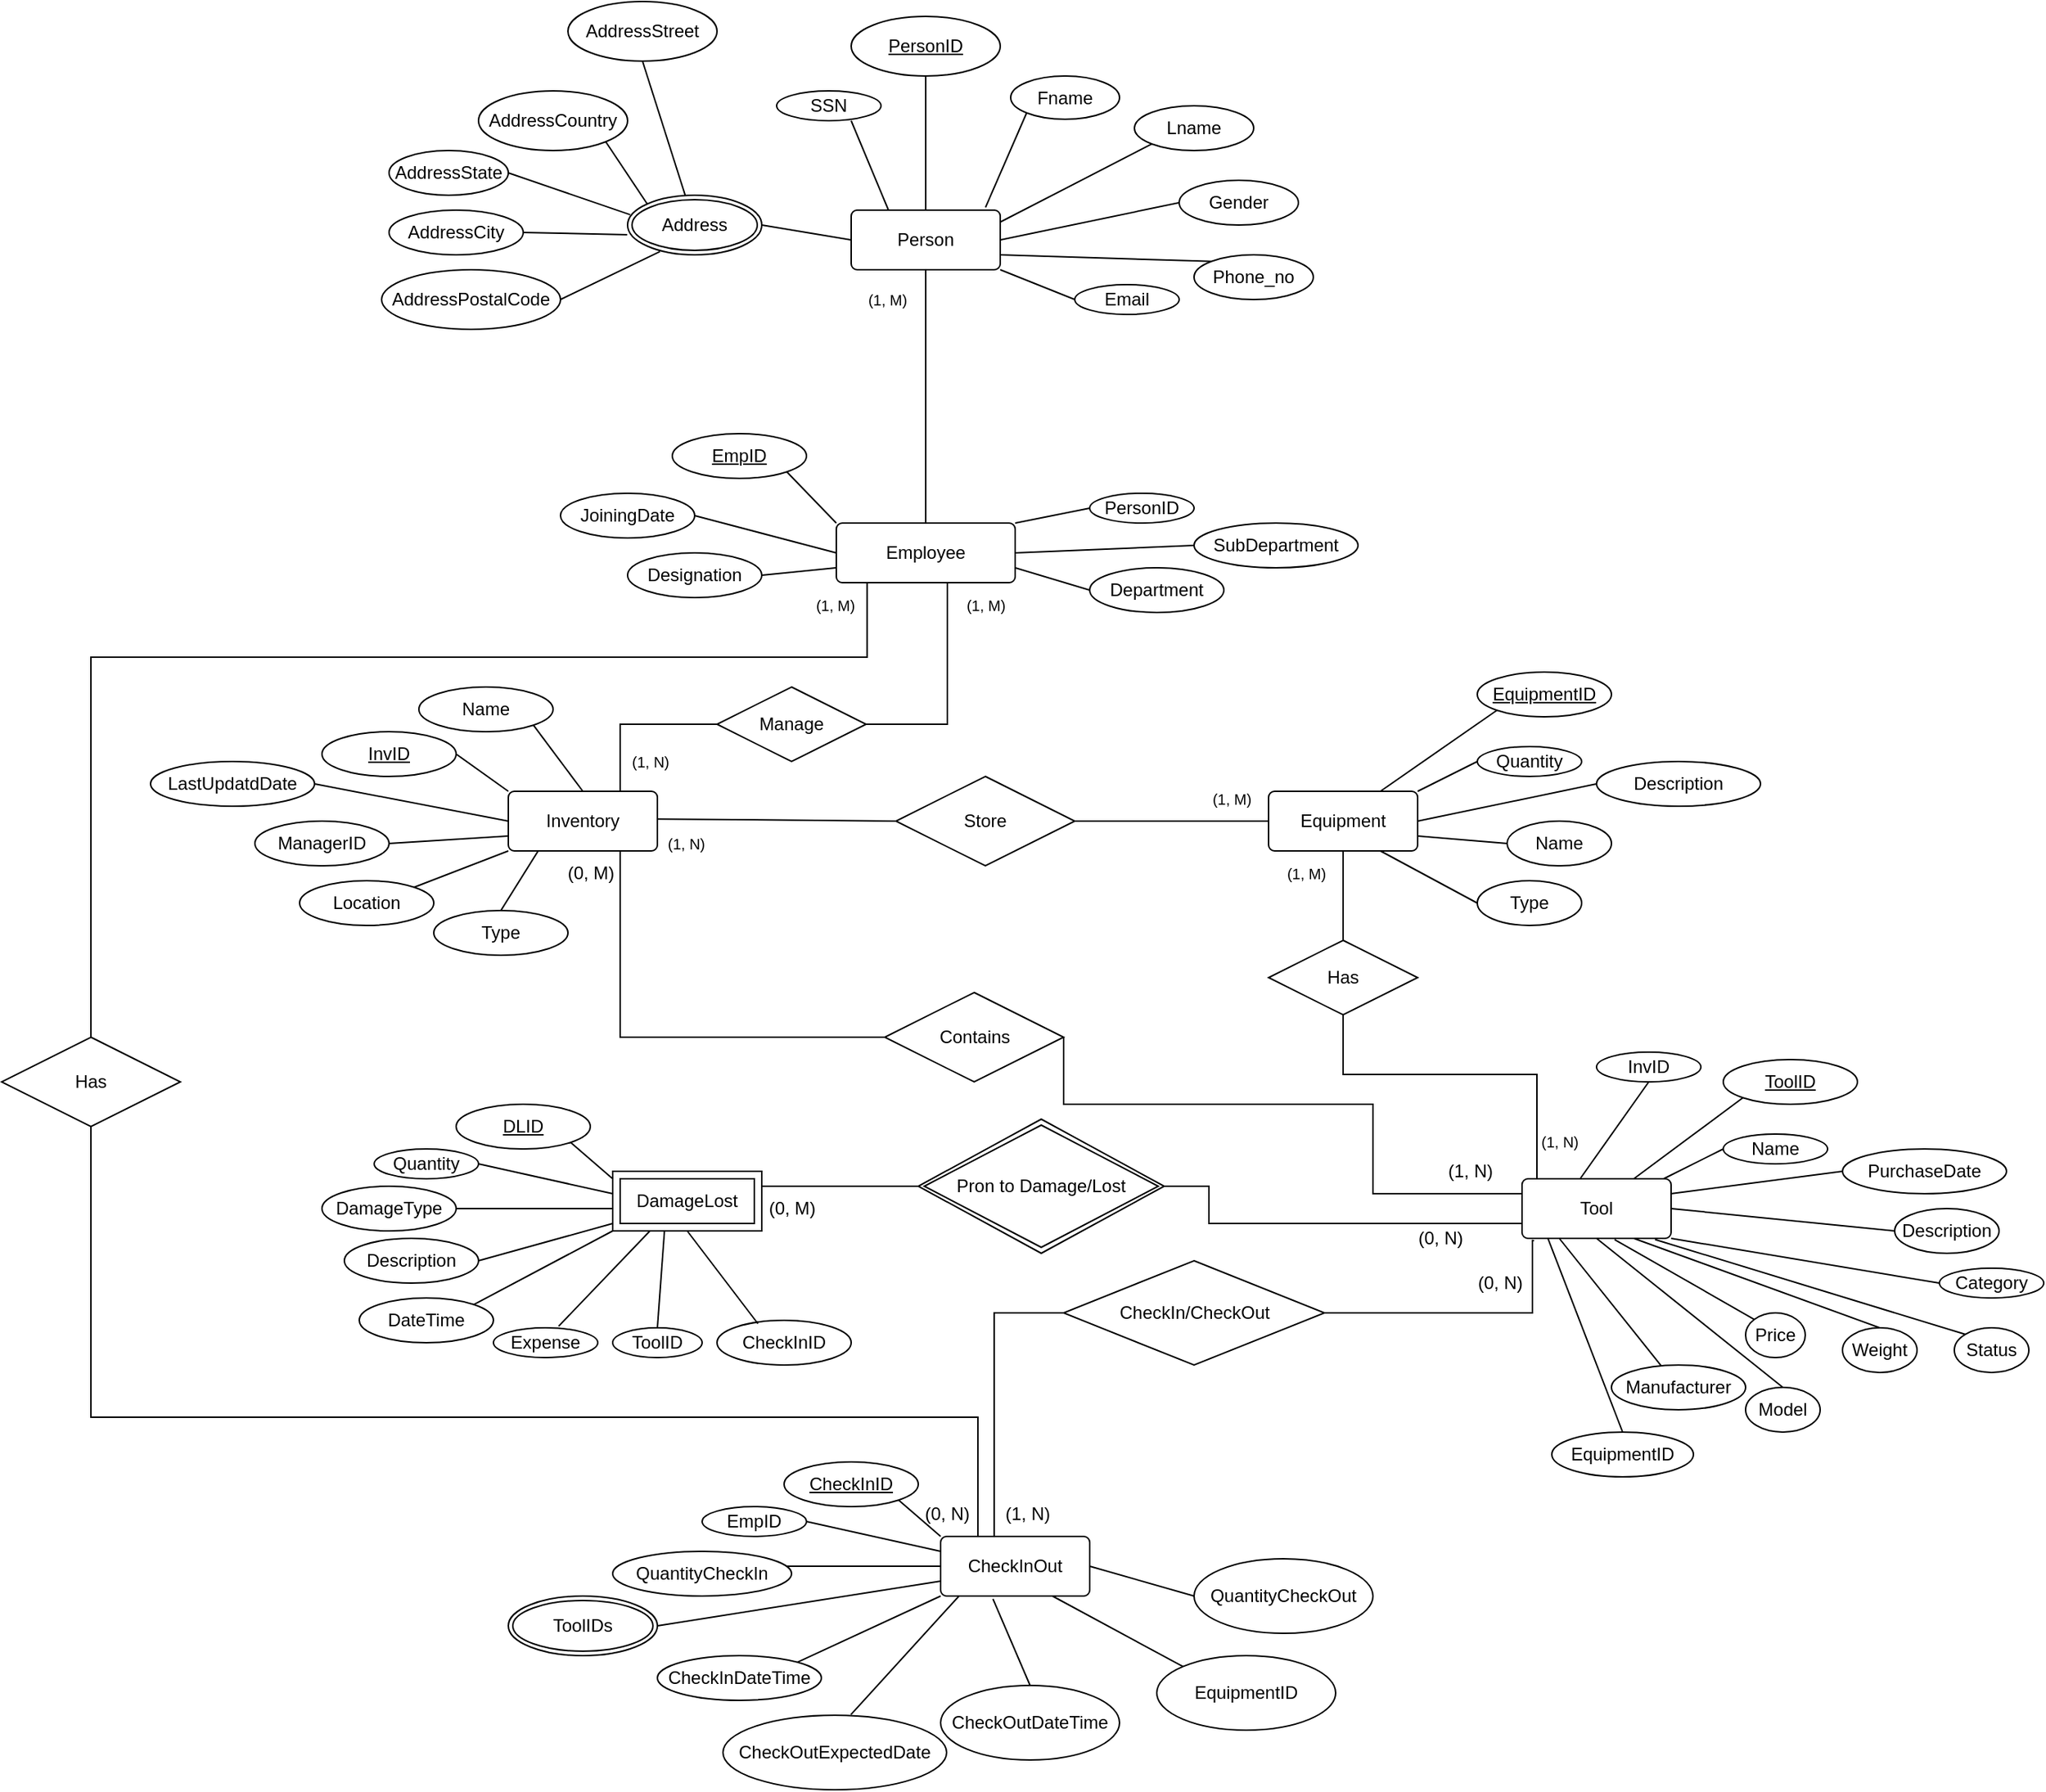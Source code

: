 <mxfile version="24.2.3" type="device">
  <diagram name="Page-1" id="qwwusv9k6gBADSjnSwr-">
    <mxGraphModel dx="1479" dy="1485" grid="1" gridSize="10" guides="1" tooltips="1" connect="1" arrows="1" fold="1" page="1" pageScale="1" pageWidth="827" pageHeight="1169" math="0" shadow="0">
      <root>
        <mxCell id="0" />
        <mxCell id="1" parent="0" />
        <mxCell id="3AkXD_OntBg2VQFo1rzs-1" value="PersonID" style="ellipse;whiteSpace=wrap;html=1;align=center;fontStyle=4;" vertex="1" parent="1">
          <mxGeometry x="350" y="-70" width="100" height="40" as="geometry" />
        </mxCell>
        <mxCell id="3AkXD_OntBg2VQFo1rzs-2" value="Person" style="rounded=1;arcSize=10;whiteSpace=wrap;html=1;align=center;" vertex="1" parent="1">
          <mxGeometry x="350" y="60" width="100" height="40" as="geometry" />
        </mxCell>
        <mxCell id="3AkXD_OntBg2VQFo1rzs-3" value="Employee" style="rounded=1;arcSize=10;whiteSpace=wrap;html=1;align=center;" vertex="1" parent="1">
          <mxGeometry x="340" y="270" width="120" height="40" as="geometry" />
        </mxCell>
        <mxCell id="3AkXD_OntBg2VQFo1rzs-4" value="Equipment" style="rounded=1;arcSize=10;whiteSpace=wrap;html=1;align=center;" vertex="1" parent="1">
          <mxGeometry x="630" y="450" width="100" height="40" as="geometry" />
        </mxCell>
        <mxCell id="3AkXD_OntBg2VQFo1rzs-5" value="Inventory" style="rounded=1;arcSize=10;whiteSpace=wrap;html=1;align=center;" vertex="1" parent="1">
          <mxGeometry x="120" y="450" width="100" height="40" as="geometry" />
        </mxCell>
        <mxCell id="3AkXD_OntBg2VQFo1rzs-7" value="Tool" style="rounded=1;arcSize=10;whiteSpace=wrap;html=1;align=center;" vertex="1" parent="1">
          <mxGeometry x="800" y="710" width="100" height="40" as="geometry" />
        </mxCell>
        <mxCell id="3AkXD_OntBg2VQFo1rzs-8" value="CheckInOut" style="rounded=1;arcSize=10;whiteSpace=wrap;html=1;align=center;" vertex="1" parent="1">
          <mxGeometry x="410" y="950" width="100" height="40" as="geometry" />
        </mxCell>
        <mxCell id="3AkXD_OntBg2VQFo1rzs-9" value="" style="endArrow=none;html=1;rounded=0;entryX=0.5;entryY=1;entryDx=0;entryDy=0;exitX=0.5;exitY=0;exitDx=0;exitDy=0;" edge="1" parent="1" source="3AkXD_OntBg2VQFo1rzs-2" target="3AkXD_OntBg2VQFo1rzs-1">
          <mxGeometry width="50" height="50" relative="1" as="geometry">
            <mxPoint x="260" y="110" as="sourcePoint" />
            <mxPoint x="310" y="60" as="targetPoint" />
          </mxGeometry>
        </mxCell>
        <mxCell id="3AkXD_OntBg2VQFo1rzs-17" value="AddressCity" style="ellipse;whiteSpace=wrap;html=1;align=center;" vertex="1" parent="1">
          <mxGeometry x="40" y="60" width="90" height="30" as="geometry" />
        </mxCell>
        <mxCell id="3AkXD_OntBg2VQFo1rzs-20" value="" style="endArrow=none;html=1;rounded=0;exitX=1;exitY=0.5;exitDx=0;exitDy=0;entryX=-0.003;entryY=0.661;entryDx=0;entryDy=0;entryPerimeter=0;" edge="1" parent="1" source="3AkXD_OntBg2VQFo1rzs-17" target="3AkXD_OntBg2VQFo1rzs-187">
          <mxGeometry relative="1" as="geometry">
            <mxPoint x="450" y="160" as="sourcePoint" />
            <mxPoint x="610" y="160" as="targetPoint" />
          </mxGeometry>
        </mxCell>
        <mxCell id="3AkXD_OntBg2VQFo1rzs-21" value="AddressStreet" style="ellipse;whiteSpace=wrap;html=1;align=center;" vertex="1" parent="1">
          <mxGeometry x="160" y="-80" width="100" height="40" as="geometry" />
        </mxCell>
        <mxCell id="3AkXD_OntBg2VQFo1rzs-22" value="" style="endArrow=none;html=1;rounded=0;exitX=0.5;exitY=1;exitDx=0;exitDy=0;" edge="1" parent="1" source="3AkXD_OntBg2VQFo1rzs-21" target="3AkXD_OntBg2VQFo1rzs-187">
          <mxGeometry relative="1" as="geometry">
            <mxPoint x="430" y="230" as="sourcePoint" />
            <mxPoint x="330" y="160" as="targetPoint" />
          </mxGeometry>
        </mxCell>
        <mxCell id="3AkXD_OntBg2VQFo1rzs-23" value="AddressPostalCode" style="ellipse;whiteSpace=wrap;html=1;align=center;" vertex="1" parent="1">
          <mxGeometry x="35" y="100" width="120" height="40" as="geometry" />
        </mxCell>
        <mxCell id="3AkXD_OntBg2VQFo1rzs-24" value="" style="endArrow=none;html=1;rounded=0;exitX=1;exitY=0.5;exitDx=0;exitDy=0;entryX=0.241;entryY=0.946;entryDx=0;entryDy=0;entryPerimeter=0;" edge="1" parent="1" source="3AkXD_OntBg2VQFo1rzs-23" target="3AkXD_OntBg2VQFo1rzs-187">
          <mxGeometry relative="1" as="geometry">
            <mxPoint x="440" y="120" as="sourcePoint" />
            <mxPoint x="370" y="170" as="targetPoint" />
          </mxGeometry>
        </mxCell>
        <mxCell id="3AkXD_OntBg2VQFo1rzs-25" value="AddressCountry" style="ellipse;whiteSpace=wrap;html=1;align=center;" vertex="1" parent="1">
          <mxGeometry x="100" y="-20" width="100" height="40" as="geometry" />
        </mxCell>
        <mxCell id="3AkXD_OntBg2VQFo1rzs-26" value="" style="endArrow=none;html=1;rounded=0;exitX=1;exitY=1;exitDx=0;exitDy=0;entryX=0;entryY=0;entryDx=0;entryDy=0;" edge="1" parent="1" source="3AkXD_OntBg2VQFo1rzs-25" target="3AkXD_OntBg2VQFo1rzs-187">
          <mxGeometry relative="1" as="geometry">
            <mxPoint x="460" y="70" as="sourcePoint" />
            <mxPoint x="360" as="targetPoint" />
          </mxGeometry>
        </mxCell>
        <mxCell id="3AkXD_OntBg2VQFo1rzs-27" value="AddressState" style="ellipse;whiteSpace=wrap;html=1;align=center;" vertex="1" parent="1">
          <mxGeometry x="40" y="20" width="80" height="30" as="geometry" />
        </mxCell>
        <mxCell id="3AkXD_OntBg2VQFo1rzs-31" value="" style="endArrow=none;html=1;rounded=0;exitX=1;exitY=0.5;exitDx=0;exitDy=0;entryX=0.019;entryY=0.327;entryDx=0;entryDy=0;entryPerimeter=0;" edge="1" parent="1" source="3AkXD_OntBg2VQFo1rzs-27" target="3AkXD_OntBg2VQFo1rzs-187">
          <mxGeometry relative="1" as="geometry">
            <mxPoint x="260" y="120" as="sourcePoint" />
            <mxPoint x="340" y="80" as="targetPoint" />
          </mxGeometry>
        </mxCell>
        <mxCell id="3AkXD_OntBg2VQFo1rzs-32" value="Fname" style="ellipse;whiteSpace=wrap;html=1;align=center;" vertex="1" parent="1">
          <mxGeometry x="457" y="-30" width="73" height="29" as="geometry" />
        </mxCell>
        <mxCell id="3AkXD_OntBg2VQFo1rzs-33" value="" style="endArrow=none;html=1;rounded=0;exitX=0;exitY=1;exitDx=0;exitDy=0;entryX=0.901;entryY=-0.046;entryDx=0;entryDy=0;entryPerimeter=0;" edge="1" parent="1" source="3AkXD_OntBg2VQFo1rzs-32" target="3AkXD_OntBg2VQFo1rzs-2">
          <mxGeometry relative="1" as="geometry">
            <mxPoint x="757" y="59" as="sourcePoint" />
            <mxPoint x="660" y="50" as="targetPoint" />
          </mxGeometry>
        </mxCell>
        <mxCell id="3AkXD_OntBg2VQFo1rzs-34" value="Lname" style="ellipse;whiteSpace=wrap;html=1;align=center;" vertex="1" parent="1">
          <mxGeometry x="540" y="-10" width="80" height="30" as="geometry" />
        </mxCell>
        <mxCell id="3AkXD_OntBg2VQFo1rzs-35" value="" style="endArrow=none;html=1;rounded=0;exitX=0;exitY=1;exitDx=0;exitDy=0;entryX=0.901;entryY=-0.046;entryDx=0;entryDy=0;entryPerimeter=0;" edge="1" parent="1" source="3AkXD_OntBg2VQFo1rzs-34">
          <mxGeometry relative="1" as="geometry">
            <mxPoint x="482" y="3" as="sourcePoint" />
            <mxPoint x="450" y="68" as="targetPoint" />
          </mxGeometry>
        </mxCell>
        <mxCell id="3AkXD_OntBg2VQFo1rzs-36" value="Ge&lt;span style=&quot;background-color: initial;&quot;&gt;nder&lt;/span&gt;" style="ellipse;whiteSpace=wrap;html=1;align=center;" vertex="1" parent="1">
          <mxGeometry x="570" y="40" width="80" height="30" as="geometry" />
        </mxCell>
        <mxCell id="3AkXD_OntBg2VQFo1rzs-37" value="Phone_no" style="ellipse;whiteSpace=wrap;html=1;align=center;" vertex="1" parent="1">
          <mxGeometry x="580" y="90" width="80" height="30" as="geometry" />
        </mxCell>
        <mxCell id="3AkXD_OntBg2VQFo1rzs-38" value="SSN" style="ellipse;whiteSpace=wrap;html=1;align=center;" vertex="1" parent="1">
          <mxGeometry x="300" y="-20" width="70" height="20" as="geometry" />
        </mxCell>
        <mxCell id="3AkXD_OntBg2VQFo1rzs-39" value="Email" style="ellipse;whiteSpace=wrap;html=1;align=center;" vertex="1" parent="1">
          <mxGeometry x="500" y="110" width="70" height="20" as="geometry" />
        </mxCell>
        <mxCell id="3AkXD_OntBg2VQFo1rzs-40" value="" style="endArrow=none;html=1;rounded=0;entryX=0.714;entryY=1;entryDx=0;entryDy=0;exitX=0.25;exitY=0;exitDx=0;exitDy=0;entryPerimeter=0;" edge="1" parent="1" source="3AkXD_OntBg2VQFo1rzs-2" target="3AkXD_OntBg2VQFo1rzs-38">
          <mxGeometry width="50" height="50" relative="1" as="geometry">
            <mxPoint x="410" y="70" as="sourcePoint" />
            <mxPoint x="410" y="-20" as="targetPoint" />
          </mxGeometry>
        </mxCell>
        <mxCell id="3AkXD_OntBg2VQFo1rzs-41" value="" style="endArrow=none;html=1;rounded=0;entryX=0;entryY=0.5;entryDx=0;entryDy=0;exitX=1;exitY=0.5;exitDx=0;exitDy=0;" edge="1" parent="1" source="3AkXD_OntBg2VQFo1rzs-2" target="3AkXD_OntBg2VQFo1rzs-36">
          <mxGeometry width="50" height="50" relative="1" as="geometry">
            <mxPoint x="450" y="80" as="sourcePoint" />
            <mxPoint x="420" y="-10" as="targetPoint" />
          </mxGeometry>
        </mxCell>
        <mxCell id="3AkXD_OntBg2VQFo1rzs-42" value="" style="endArrow=none;html=1;rounded=0;entryX=0;entryY=0;entryDx=0;entryDy=0;exitX=1;exitY=0.75;exitDx=0;exitDy=0;" edge="1" parent="1" source="3AkXD_OntBg2VQFo1rzs-2" target="3AkXD_OntBg2VQFo1rzs-37">
          <mxGeometry width="50" height="50" relative="1" as="geometry">
            <mxPoint x="430" y="90" as="sourcePoint" />
            <mxPoint x="430" as="targetPoint" />
          </mxGeometry>
        </mxCell>
        <mxCell id="3AkXD_OntBg2VQFo1rzs-44" value="" style="endArrow=none;html=1;rounded=0;entryX=0;entryY=0.5;entryDx=0;entryDy=0;exitX=1;exitY=1;exitDx=0;exitDy=0;" edge="1" parent="1" source="3AkXD_OntBg2VQFo1rzs-2" target="3AkXD_OntBg2VQFo1rzs-39">
          <mxGeometry width="50" height="50" relative="1" as="geometry">
            <mxPoint x="440" y="100" as="sourcePoint" />
            <mxPoint x="440" y="10" as="targetPoint" />
          </mxGeometry>
        </mxCell>
        <mxCell id="3AkXD_OntBg2VQFo1rzs-48" value="PersonID" style="ellipse;whiteSpace=wrap;html=1;align=center;" vertex="1" parent="1">
          <mxGeometry x="510" y="250" width="70" height="20" as="geometry" />
        </mxCell>
        <mxCell id="3AkXD_OntBg2VQFo1rzs-49" value="" style="endArrow=none;html=1;rounded=0;entryX=0;entryY=0.5;entryDx=0;entryDy=0;exitX=1;exitY=0;exitDx=0;exitDy=0;" edge="1" parent="1" target="3AkXD_OntBg2VQFo1rzs-48" source="3AkXD_OntBg2VQFo1rzs-3">
          <mxGeometry width="50" height="50" relative="1" as="geometry">
            <mxPoint x="460" y="300" as="sourcePoint" />
            <mxPoint x="450" y="210" as="targetPoint" />
          </mxGeometry>
        </mxCell>
        <mxCell id="3AkXD_OntBg2VQFo1rzs-50" value="EmpID" style="ellipse;whiteSpace=wrap;html=1;align=center;fontStyle=4;" vertex="1" parent="1">
          <mxGeometry x="230" y="210" width="90" height="30" as="geometry" />
        </mxCell>
        <mxCell id="3AkXD_OntBg2VQFo1rzs-51" value="" style="endArrow=none;html=1;rounded=0;entryX=1;entryY=1;entryDx=0;entryDy=0;" edge="1" parent="1" target="3AkXD_OntBg2VQFo1rzs-50">
          <mxGeometry width="50" height="50" relative="1" as="geometry">
            <mxPoint x="340" y="270" as="sourcePoint" />
            <mxPoint x="520" y="270" as="targetPoint" />
          </mxGeometry>
        </mxCell>
        <mxCell id="3AkXD_OntBg2VQFo1rzs-52" value="JoiningDate" style="ellipse;whiteSpace=wrap;html=1;align=center;" vertex="1" parent="1">
          <mxGeometry x="155" y="250" width="90" height="30" as="geometry" />
        </mxCell>
        <mxCell id="3AkXD_OntBg2VQFo1rzs-53" value="" style="endArrow=none;html=1;rounded=0;entryX=1;entryY=0.5;entryDx=0;entryDy=0;exitX=0;exitY=0.5;exitDx=0;exitDy=0;" edge="1" parent="1" target="3AkXD_OntBg2VQFo1rzs-52" source="3AkXD_OntBg2VQFo1rzs-3">
          <mxGeometry width="50" height="50" relative="1" as="geometry">
            <mxPoint x="480" y="300" as="sourcePoint" />
            <mxPoint x="470" y="240" as="targetPoint" />
          </mxGeometry>
        </mxCell>
        <mxCell id="3AkXD_OntBg2VQFo1rzs-54" value="Designation" style="ellipse;whiteSpace=wrap;html=1;align=center;" vertex="1" parent="1">
          <mxGeometry x="200" y="290" width="90" height="30" as="geometry" />
        </mxCell>
        <mxCell id="3AkXD_OntBg2VQFo1rzs-55" value="" style="endArrow=none;html=1;rounded=0;entryX=1;entryY=0.5;entryDx=0;entryDy=0;exitX=0;exitY=0.75;exitDx=0;exitDy=0;" edge="1" parent="1" target="3AkXD_OntBg2VQFo1rzs-54" source="3AkXD_OntBg2VQFo1rzs-3">
          <mxGeometry width="50" height="50" relative="1" as="geometry">
            <mxPoint x="365" y="330" as="sourcePoint" />
            <mxPoint x="475" y="280" as="targetPoint" />
          </mxGeometry>
        </mxCell>
        <mxCell id="3AkXD_OntBg2VQFo1rzs-56" value="Department" style="ellipse;whiteSpace=wrap;html=1;align=center;" vertex="1" parent="1">
          <mxGeometry x="510" y="300" width="90" height="30" as="geometry" />
        </mxCell>
        <mxCell id="3AkXD_OntBg2VQFo1rzs-57" value="" style="endArrow=none;html=1;rounded=0;entryX=0;entryY=0.5;entryDx=0;entryDy=0;exitX=1;exitY=0.75;exitDx=0;exitDy=0;" edge="1" parent="1" target="3AkXD_OntBg2VQFo1rzs-56" source="3AkXD_OntBg2VQFo1rzs-3">
          <mxGeometry width="50" height="50" relative="1" as="geometry">
            <mxPoint x="680" y="310" as="sourcePoint" />
            <mxPoint x="795" y="290" as="targetPoint" />
          </mxGeometry>
        </mxCell>
        <mxCell id="3AkXD_OntBg2VQFo1rzs-58" value="SubDepartment" style="ellipse;whiteSpace=wrap;html=1;align=center;" vertex="1" parent="1">
          <mxGeometry x="580" y="270" width="110" height="30" as="geometry" />
        </mxCell>
        <mxCell id="3AkXD_OntBg2VQFo1rzs-59" value="" style="endArrow=none;html=1;rounded=0;entryX=0;entryY=0.5;entryDx=0;entryDy=0;exitX=1;exitY=0.5;exitDx=0;exitDy=0;" edge="1" parent="1" target="3AkXD_OntBg2VQFo1rzs-58" source="3AkXD_OntBg2VQFo1rzs-3">
          <mxGeometry width="50" height="50" relative="1" as="geometry">
            <mxPoint x="530" y="270" as="sourcePoint" />
            <mxPoint x="865" y="260" as="targetPoint" />
          </mxGeometry>
        </mxCell>
        <mxCell id="3AkXD_OntBg2VQFo1rzs-60" value="Quantity" style="ellipse;whiteSpace=wrap;html=1;align=center;" vertex="1" parent="1">
          <mxGeometry x="770" y="420" width="70" height="20" as="geometry" />
        </mxCell>
        <mxCell id="3AkXD_OntBg2VQFo1rzs-61" value="" style="endArrow=none;html=1;rounded=0;entryX=0;entryY=0.5;entryDx=0;entryDy=0;exitX=1;exitY=0;exitDx=0;exitDy=0;" edge="1" parent="1" target="3AkXD_OntBg2VQFo1rzs-60">
          <mxGeometry width="50" height="50" relative="1" as="geometry">
            <mxPoint x="730" y="450" as="sourcePoint" />
            <mxPoint x="720" y="390" as="targetPoint" />
          </mxGeometry>
        </mxCell>
        <mxCell id="3AkXD_OntBg2VQFo1rzs-62" value="Name" style="ellipse;whiteSpace=wrap;html=1;align=center;" vertex="1" parent="1">
          <mxGeometry x="790" y="470" width="70" height="30" as="geometry" />
        </mxCell>
        <mxCell id="3AkXD_OntBg2VQFo1rzs-63" value="" style="endArrow=none;html=1;rounded=0;entryX=0;entryY=0.5;entryDx=0;entryDy=0;exitX=1;exitY=0.75;exitDx=0;exitDy=0;" edge="1" parent="1" target="3AkXD_OntBg2VQFo1rzs-62">
          <mxGeometry width="50" height="50" relative="1" as="geometry">
            <mxPoint x="730" y="480" as="sourcePoint" />
            <mxPoint x="1065" y="470" as="targetPoint" />
          </mxGeometry>
        </mxCell>
        <mxCell id="3AkXD_OntBg2VQFo1rzs-64" value="Description" style="ellipse;whiteSpace=wrap;html=1;align=center;" vertex="1" parent="1">
          <mxGeometry x="850" y="430" width="110" height="30" as="geometry" />
        </mxCell>
        <mxCell id="3AkXD_OntBg2VQFo1rzs-65" value="" style="endArrow=none;html=1;rounded=0;entryX=0;entryY=0.5;entryDx=0;entryDy=0;exitX=1;exitY=0.5;exitDx=0;exitDy=0;" edge="1" parent="1" target="3AkXD_OntBg2VQFo1rzs-64">
          <mxGeometry width="50" height="50" relative="1" as="geometry">
            <mxPoint x="730" y="470" as="sourcePoint" />
            <mxPoint x="1135" y="440" as="targetPoint" />
          </mxGeometry>
        </mxCell>
        <mxCell id="3AkXD_OntBg2VQFo1rzs-66" value="EquipmentID" style="ellipse;whiteSpace=wrap;html=1;align=center;fontStyle=4;" vertex="1" parent="1">
          <mxGeometry x="770" y="370" width="90" height="30" as="geometry" />
        </mxCell>
        <mxCell id="3AkXD_OntBg2VQFo1rzs-67" value="" style="endArrow=none;html=1;rounded=0;entryX=0;entryY=1;entryDx=0;entryDy=0;exitX=0.75;exitY=0;exitDx=0;exitDy=0;" edge="1" parent="1" source="3AkXD_OntBg2VQFo1rzs-4" target="3AkXD_OntBg2VQFo1rzs-66">
          <mxGeometry width="50" height="50" relative="1" as="geometry">
            <mxPoint x="740" y="460" as="sourcePoint" />
            <mxPoint x="790" y="450" as="targetPoint" />
          </mxGeometry>
        </mxCell>
        <mxCell id="3AkXD_OntBg2VQFo1rzs-69" value="Type" style="ellipse;whiteSpace=wrap;html=1;align=center;" vertex="1" parent="1">
          <mxGeometry x="770" y="510" width="70" height="30" as="geometry" />
        </mxCell>
        <mxCell id="3AkXD_OntBg2VQFo1rzs-70" value="" style="endArrow=none;html=1;rounded=0;entryX=0;entryY=0.5;entryDx=0;entryDy=0;exitX=0.75;exitY=1;exitDx=0;exitDy=0;" edge="1" parent="1" target="3AkXD_OntBg2VQFo1rzs-69" source="3AkXD_OntBg2VQFo1rzs-4">
          <mxGeometry width="50" height="50" relative="1" as="geometry">
            <mxPoint x="710" y="520" as="sourcePoint" />
            <mxPoint x="1045" y="510" as="targetPoint" />
          </mxGeometry>
        </mxCell>
        <mxCell id="3AkXD_OntBg2VQFo1rzs-73" value="InvID" style="ellipse;whiteSpace=wrap;html=1;align=center;fontStyle=4;" vertex="1" parent="1">
          <mxGeometry x="-5" y="410" width="90" height="30" as="geometry" />
        </mxCell>
        <mxCell id="3AkXD_OntBg2VQFo1rzs-74" value="" style="endArrow=none;html=1;rounded=0;entryX=1;entryY=0.5;entryDx=0;entryDy=0;exitX=0;exitY=0;exitDx=0;exitDy=0;" edge="1" parent="1" target="3AkXD_OntBg2VQFo1rzs-73">
          <mxGeometry width="50" height="50" relative="1" as="geometry">
            <mxPoint x="120" y="450" as="sourcePoint" />
            <mxPoint x="280" y="450" as="targetPoint" />
          </mxGeometry>
        </mxCell>
        <mxCell id="3AkXD_OntBg2VQFo1rzs-75" value="LastUpdatdDate" style="ellipse;whiteSpace=wrap;html=1;align=center;" vertex="1" parent="1">
          <mxGeometry x="-120" y="430" width="110" height="30" as="geometry" />
        </mxCell>
        <mxCell id="3AkXD_OntBg2VQFo1rzs-76" value="" style="endArrow=none;html=1;rounded=0;entryX=1;entryY=0.5;entryDx=0;entryDy=0;exitX=0;exitY=0.5;exitDx=0;exitDy=0;" edge="1" parent="1" target="3AkXD_OntBg2VQFo1rzs-75">
          <mxGeometry width="50" height="50" relative="1" as="geometry">
            <mxPoint x="120" y="470" as="sourcePoint" />
            <mxPoint x="230" y="420" as="targetPoint" />
          </mxGeometry>
        </mxCell>
        <mxCell id="3AkXD_OntBg2VQFo1rzs-77" value="ManagerID" style="ellipse;whiteSpace=wrap;html=1;align=center;" vertex="1" parent="1">
          <mxGeometry x="-50" y="470" width="90" height="30" as="geometry" />
        </mxCell>
        <mxCell id="3AkXD_OntBg2VQFo1rzs-78" value="" style="endArrow=none;html=1;rounded=0;entryX=1;entryY=0.5;entryDx=0;entryDy=0;exitX=0;exitY=0.75;exitDx=0;exitDy=0;" edge="1" parent="1" target="3AkXD_OntBg2VQFo1rzs-77">
          <mxGeometry width="50" height="50" relative="1" as="geometry">
            <mxPoint x="120" y="480" as="sourcePoint" />
            <mxPoint x="235" y="460" as="targetPoint" />
          </mxGeometry>
        </mxCell>
        <mxCell id="3AkXD_OntBg2VQFo1rzs-79" value="Name" style="ellipse;whiteSpace=wrap;html=1;align=center;" vertex="1" parent="1">
          <mxGeometry x="60" y="380" width="90" height="30" as="geometry" />
        </mxCell>
        <mxCell id="3AkXD_OntBg2VQFo1rzs-80" value="" style="endArrow=none;html=1;rounded=0;entryX=1;entryY=1;entryDx=0;entryDy=0;exitX=0.5;exitY=0;exitDx=0;exitDy=0;" edge="1" parent="1" target="3AkXD_OntBg2VQFo1rzs-79" source="3AkXD_OntBg2VQFo1rzs-5">
          <mxGeometry width="50" height="50" relative="1" as="geometry">
            <mxPoint x="280" y="420" as="sourcePoint" />
            <mxPoint x="390" y="370" as="targetPoint" />
          </mxGeometry>
        </mxCell>
        <mxCell id="3AkXD_OntBg2VQFo1rzs-81" value="Location" style="ellipse;whiteSpace=wrap;html=1;align=center;" vertex="1" parent="1">
          <mxGeometry x="-20" y="510" width="90" height="30" as="geometry" />
        </mxCell>
        <mxCell id="3AkXD_OntBg2VQFo1rzs-82" value="" style="endArrow=none;html=1;rounded=0;entryX=1;entryY=0;entryDx=0;entryDy=0;exitX=0;exitY=1;exitDx=0;exitDy=0;" edge="1" parent="1" source="3AkXD_OntBg2VQFo1rzs-5" target="3AkXD_OntBg2VQFo1rzs-81">
          <mxGeometry width="50" height="50" relative="1" as="geometry">
            <mxPoint x="130" y="490" as="sourcePoint" />
            <mxPoint x="50" y="495" as="targetPoint" />
          </mxGeometry>
        </mxCell>
        <mxCell id="3AkXD_OntBg2VQFo1rzs-83" value="Type" style="ellipse;whiteSpace=wrap;html=1;align=center;" vertex="1" parent="1">
          <mxGeometry x="70" y="530" width="90" height="30" as="geometry" />
        </mxCell>
        <mxCell id="3AkXD_OntBg2VQFo1rzs-84" value="" style="endArrow=none;html=1;rounded=0;entryX=0.5;entryY=0;entryDx=0;entryDy=0;exitX=0.2;exitY=1;exitDx=0;exitDy=0;exitPerimeter=0;" edge="1" parent="1" source="3AkXD_OntBg2VQFo1rzs-5" target="3AkXD_OntBg2VQFo1rzs-83">
          <mxGeometry width="50" height="50" relative="1" as="geometry">
            <mxPoint x="130" y="500" as="sourcePoint" />
            <mxPoint x="80" y="535" as="targetPoint" />
          </mxGeometry>
        </mxCell>
        <mxCell id="3AkXD_OntBg2VQFo1rzs-85" value="DLID" style="ellipse;whiteSpace=wrap;html=1;align=center;fontStyle=4;" vertex="1" parent="1">
          <mxGeometry x="85" y="660" width="90" height="30" as="geometry" />
        </mxCell>
        <mxCell id="3AkXD_OntBg2VQFo1rzs-86" value="" style="endArrow=none;html=1;rounded=0;entryX=0;entryY=0;entryDx=0;entryDy=0;exitX=1;exitY=1;exitDx=0;exitDy=0;" edge="1" parent="1" source="3AkXD_OntBg2VQFo1rzs-85">
          <mxGeometry width="50" height="50" relative="1" as="geometry">
            <mxPoint x="190" y="500" as="sourcePoint" />
            <mxPoint x="190" y="710" as="targetPoint" />
          </mxGeometry>
        </mxCell>
        <mxCell id="3AkXD_OntBg2VQFo1rzs-87" value="Quantity" style="ellipse;whiteSpace=wrap;html=1;align=center;" vertex="1" parent="1">
          <mxGeometry x="30" y="690" width="70" height="20" as="geometry" />
        </mxCell>
        <mxCell id="3AkXD_OntBg2VQFo1rzs-88" value="" style="endArrow=none;html=1;rounded=0;entryX=1;entryY=0.5;entryDx=0;entryDy=0;exitX=0;exitY=0.25;exitDx=0;exitDy=0;" edge="1" parent="1" target="3AkXD_OntBg2VQFo1rzs-87">
          <mxGeometry width="50" height="50" relative="1" as="geometry">
            <mxPoint x="190" y="720" as="sourcePoint" />
            <mxPoint x="100" y="675" as="targetPoint" />
          </mxGeometry>
        </mxCell>
        <mxCell id="3AkXD_OntBg2VQFo1rzs-89" value="DamageType" style="ellipse;whiteSpace=wrap;html=1;align=center;" vertex="1" parent="1">
          <mxGeometry x="-5" y="715" width="90" height="30" as="geometry" />
        </mxCell>
        <mxCell id="3AkXD_OntBg2VQFo1rzs-90" value="" style="endArrow=none;html=1;rounded=0;entryX=1;entryY=0.5;entryDx=0;entryDy=0;exitX=0;exitY=0.5;exitDx=0;exitDy=0;" edge="1" parent="1" target="3AkXD_OntBg2VQFo1rzs-89">
          <mxGeometry width="50" height="50" relative="1" as="geometry">
            <mxPoint x="190" y="730" as="sourcePoint" />
            <mxPoint x="90" y="715" as="targetPoint" />
          </mxGeometry>
        </mxCell>
        <mxCell id="3AkXD_OntBg2VQFo1rzs-91" value="Description" style="ellipse;whiteSpace=wrap;html=1;align=center;" vertex="1" parent="1">
          <mxGeometry x="10" y="750" width="90" height="30" as="geometry" />
        </mxCell>
        <mxCell id="3AkXD_OntBg2VQFo1rzs-92" value="" style="endArrow=none;html=1;rounded=0;entryX=1;entryY=0.5;entryDx=0;entryDy=0;exitX=0;exitY=0.75;exitDx=0;exitDy=0;" edge="1" parent="1" target="3AkXD_OntBg2VQFo1rzs-91">
          <mxGeometry width="50" height="50" relative="1" as="geometry">
            <mxPoint x="190" y="740" as="sourcePoint" />
            <mxPoint x="100" y="725" as="targetPoint" />
          </mxGeometry>
        </mxCell>
        <mxCell id="3AkXD_OntBg2VQFo1rzs-93" value="DateTime" style="ellipse;whiteSpace=wrap;html=1;align=center;" vertex="1" parent="1">
          <mxGeometry x="20" y="790" width="90" height="30" as="geometry" />
        </mxCell>
        <mxCell id="3AkXD_OntBg2VQFo1rzs-94" value="" style="endArrow=none;html=1;rounded=0;entryX=1;entryY=0;entryDx=0;entryDy=0;exitX=0;exitY=1;exitDx=0;exitDy=0;" edge="1" parent="1" target="3AkXD_OntBg2VQFo1rzs-93" source="3AkXD_OntBg2VQFo1rzs-158">
          <mxGeometry width="50" height="50" relative="1" as="geometry">
            <mxPoint x="190" y="750" as="sourcePoint" />
            <mxPoint x="125" y="800" as="targetPoint" />
          </mxGeometry>
        </mxCell>
        <mxCell id="3AkXD_OntBg2VQFo1rzs-95" value="Expense" style="ellipse;whiteSpace=wrap;html=1;align=center;" vertex="1" parent="1">
          <mxGeometry x="110" y="810" width="70" height="20" as="geometry" />
        </mxCell>
        <mxCell id="3AkXD_OntBg2VQFo1rzs-96" value="" style="endArrow=none;html=1;rounded=0;entryX=0.625;entryY=-0.053;entryDx=0;entryDy=0;exitX=0.25;exitY=1;exitDx=0;exitDy=0;entryPerimeter=0;" edge="1" parent="1" target="3AkXD_OntBg2VQFo1rzs-95" source="3AkXD_OntBg2VQFo1rzs-158">
          <mxGeometry width="50" height="50" relative="1" as="geometry">
            <mxPoint x="202.33" y="750" as="sourcePoint" />
            <mxPoint x="189.998" y="804.684" as="targetPoint" />
          </mxGeometry>
        </mxCell>
        <mxCell id="3AkXD_OntBg2VQFo1rzs-97" value="ToolID" style="ellipse;whiteSpace=wrap;html=1;align=center;" vertex="1" parent="1">
          <mxGeometry x="190" y="810" width="60" height="20" as="geometry" />
        </mxCell>
        <mxCell id="3AkXD_OntBg2VQFo1rzs-98" value="" style="endArrow=none;html=1;rounded=0;entryX=0.5;entryY=0;entryDx=0;entryDy=0;exitX=0.351;exitY=0.875;exitDx=0;exitDy=0;exitPerimeter=0;" edge="1" parent="1" target="3AkXD_OntBg2VQFo1rzs-97" source="3AkXD_OntBg2VQFo1rzs-158">
          <mxGeometry width="50" height="50" relative="1" as="geometry">
            <mxPoint x="225.1" y="751.96" as="sourcePoint" />
            <mxPoint x="145" y="820" as="targetPoint" />
          </mxGeometry>
        </mxCell>
        <mxCell id="3AkXD_OntBg2VQFo1rzs-99" value="CheckInID" style="ellipse;whiteSpace=wrap;html=1;align=center;" vertex="1" parent="1">
          <mxGeometry x="260" y="805" width="90" height="30" as="geometry" />
        </mxCell>
        <mxCell id="3AkXD_OntBg2VQFo1rzs-100" value="" style="endArrow=none;html=1;rounded=0;entryX=0.305;entryY=0.075;entryDx=0;entryDy=0;exitX=0.5;exitY=1;exitDx=0;exitDy=0;entryPerimeter=0;" edge="1" parent="1" target="3AkXD_OntBg2VQFo1rzs-99" source="3AkXD_OntBg2VQFo1rzs-158">
          <mxGeometry width="50" height="50" relative="1" as="geometry">
            <mxPoint x="252.1" y="754.28" as="sourcePoint" />
            <mxPoint x="340" y="830" as="targetPoint" />
          </mxGeometry>
        </mxCell>
        <mxCell id="3AkXD_OntBg2VQFo1rzs-101" style="edgeStyle=orthogonalEdgeStyle;rounded=0;orthogonalLoop=1;jettySize=auto;html=1;exitX=0.5;exitY=1;exitDx=0;exitDy=0;" edge="1" parent="1" source="3AkXD_OntBg2VQFo1rzs-99" target="3AkXD_OntBg2VQFo1rzs-99">
          <mxGeometry relative="1" as="geometry" />
        </mxCell>
        <mxCell id="3AkXD_OntBg2VQFo1rzs-102" style="edgeStyle=orthogonalEdgeStyle;rounded=0;orthogonalLoop=1;jettySize=auto;html=1;exitX=0.5;exitY=1;exitDx=0;exitDy=0;" edge="1" parent="1" source="3AkXD_OntBg2VQFo1rzs-97" target="3AkXD_OntBg2VQFo1rzs-97">
          <mxGeometry relative="1" as="geometry" />
        </mxCell>
        <mxCell id="3AkXD_OntBg2VQFo1rzs-104" value="Name" style="ellipse;whiteSpace=wrap;html=1;align=center;" vertex="1" parent="1">
          <mxGeometry x="935" y="680" width="70" height="20" as="geometry" />
        </mxCell>
        <mxCell id="3AkXD_OntBg2VQFo1rzs-105" value="" style="endArrow=none;html=1;rounded=0;entryX=0;entryY=0.5;entryDx=0;entryDy=0;exitX=1;exitY=0;exitDx=0;exitDy=0;" edge="1" parent="1" target="3AkXD_OntBg2VQFo1rzs-104">
          <mxGeometry width="50" height="50" relative="1" as="geometry">
            <mxPoint x="895" y="710" as="sourcePoint" />
            <mxPoint x="885" y="650" as="targetPoint" />
          </mxGeometry>
        </mxCell>
        <mxCell id="3AkXD_OntBg2VQFo1rzs-106" value="Description" style="ellipse;whiteSpace=wrap;html=1;align=center;" vertex="1" parent="1">
          <mxGeometry x="1050" y="730" width="70" height="30" as="geometry" />
        </mxCell>
        <mxCell id="3AkXD_OntBg2VQFo1rzs-107" value="" style="endArrow=none;html=1;rounded=0;entryX=0;entryY=0.5;entryDx=0;entryDy=0;exitX=1;exitY=0.5;exitDx=0;exitDy=0;" edge="1" parent="1" target="3AkXD_OntBg2VQFo1rzs-106" source="3AkXD_OntBg2VQFo1rzs-7">
          <mxGeometry width="50" height="50" relative="1" as="geometry">
            <mxPoint x="895" y="740" as="sourcePoint" />
            <mxPoint x="1230" y="730" as="targetPoint" />
          </mxGeometry>
        </mxCell>
        <mxCell id="3AkXD_OntBg2VQFo1rzs-108" value="PurchaseDate" style="ellipse;whiteSpace=wrap;html=1;align=center;" vertex="1" parent="1">
          <mxGeometry x="1015" y="690" width="110" height="30" as="geometry" />
        </mxCell>
        <mxCell id="3AkXD_OntBg2VQFo1rzs-109" value="" style="endArrow=none;html=1;rounded=0;entryX=0;entryY=0.5;entryDx=0;entryDy=0;exitX=1;exitY=0.25;exitDx=0;exitDy=0;exitPerimeter=0;" edge="1" parent="1" target="3AkXD_OntBg2VQFo1rzs-108" source="3AkXD_OntBg2VQFo1rzs-7">
          <mxGeometry width="50" height="50" relative="1" as="geometry">
            <mxPoint x="895" y="730" as="sourcePoint" />
            <mxPoint x="1300" y="700" as="targetPoint" />
          </mxGeometry>
        </mxCell>
        <mxCell id="3AkXD_OntBg2VQFo1rzs-110" value="ToolID" style="ellipse;whiteSpace=wrap;html=1;align=center;fontStyle=4;" vertex="1" parent="1">
          <mxGeometry x="935" y="630" width="90" height="30" as="geometry" />
        </mxCell>
        <mxCell id="3AkXD_OntBg2VQFo1rzs-111" value="" style="endArrow=none;html=1;rounded=0;entryX=0;entryY=1;entryDx=0;entryDy=0;exitX=0.75;exitY=0;exitDx=0;exitDy=0;" edge="1" parent="1" target="3AkXD_OntBg2VQFo1rzs-110" source="3AkXD_OntBg2VQFo1rzs-7">
          <mxGeometry width="50" height="50" relative="1" as="geometry">
            <mxPoint x="870" y="710" as="sourcePoint" />
            <mxPoint x="955" y="710" as="targetPoint" />
          </mxGeometry>
        </mxCell>
        <mxCell id="3AkXD_OntBg2VQFo1rzs-112" value="Category" style="ellipse;whiteSpace=wrap;html=1;align=center;" vertex="1" parent="1">
          <mxGeometry x="1080" y="770" width="70" height="20" as="geometry" />
        </mxCell>
        <mxCell id="3AkXD_OntBg2VQFo1rzs-113" value="" style="endArrow=none;html=1;rounded=0;entryX=0;entryY=0.5;entryDx=0;entryDy=0;exitX=1;exitY=1;exitDx=0;exitDy=0;" edge="1" parent="1" target="3AkXD_OntBg2VQFo1rzs-112" source="3AkXD_OntBg2VQFo1rzs-7">
          <mxGeometry width="50" height="50" relative="1" as="geometry">
            <mxPoint x="870" y="750" as="sourcePoint" />
            <mxPoint x="1210" y="770" as="targetPoint" />
          </mxGeometry>
        </mxCell>
        <mxCell id="3AkXD_OntBg2VQFo1rzs-114" value="InvID" style="ellipse;whiteSpace=wrap;html=1;align=center;" vertex="1" parent="1">
          <mxGeometry x="850" y="625" width="70" height="20" as="geometry" />
        </mxCell>
        <mxCell id="3AkXD_OntBg2VQFo1rzs-116" value="" style="endArrow=none;html=1;rounded=0;entryX=0.5;entryY=1;entryDx=0;entryDy=0;exitX=0.75;exitY=0;exitDx=0;exitDy=0;" edge="1" parent="1" target="3AkXD_OntBg2VQFo1rzs-114">
          <mxGeometry width="50" height="50" relative="1" as="geometry">
            <mxPoint x="839" y="710" as="sourcePoint" />
            <mxPoint x="911" y="655" as="targetPoint" />
          </mxGeometry>
        </mxCell>
        <mxCell id="3AkXD_OntBg2VQFo1rzs-117" value="Price" style="ellipse;whiteSpace=wrap;html=1;align=center;" vertex="1" parent="1">
          <mxGeometry x="950" y="800" width="40" height="30" as="geometry" />
        </mxCell>
        <mxCell id="3AkXD_OntBg2VQFo1rzs-118" value="" style="endArrow=none;html=1;rounded=0;entryX=0;entryY=0;entryDx=0;entryDy=0;exitX=0.621;exitY=1.019;exitDx=0;exitDy=0;exitPerimeter=0;" edge="1" parent="1" target="3AkXD_OntBg2VQFo1rzs-117" source="3AkXD_OntBg2VQFo1rzs-7">
          <mxGeometry width="50" height="50" relative="1" as="geometry">
            <mxPoint x="870" y="790" as="sourcePoint" />
            <mxPoint x="1180" y="810" as="targetPoint" />
          </mxGeometry>
        </mxCell>
        <mxCell id="3AkXD_OntBg2VQFo1rzs-119" value="Status&lt;span style=&quot;color: rgba(0, 0, 0, 0); font-family: monospace; font-size: 0px; text-align: start; text-wrap: nowrap;&quot;&gt;%3CmxGraphModel%3E%3Croot%3E%3CmxCell%20id%3D%220%22%2F%3E%3CmxCell%20id%3D%221%22%20parent%3D%220%22%2F%3E%3CmxCell%20id%3D%222%22%20value%3D%22Price%22%20style%3D%22ellipse%3BwhiteSpace%3Dwrap%3Bhtml%3D1%3Balign%3Dcenter%3B%22%20vertex%3D%221%22%20parent%3D%221%22%3E%3CmxGeometry%20x%3D%22740%22%20y%3D%22760%22%20width%3D%2250%22%20height%3D%2230%22%20as%3D%22geometry%22%2F%3E%3C%2FmxCell%3E%3CmxCell%20id%3D%223%22%20value%3D%22%22%20style%3D%22endArrow%3Dnone%3Bhtml%3D1%3Brounded%3D0%3BentryX%3D0%3BentryY%3D0%3BentryDx%3D0%3BentryDy%3D0%3BexitX%3D0.75%3BexitY%3D1%3BexitDx%3D0%3BexitDy%3D0%3B%22%20edge%3D%221%22%20target%3D%222%22%20parent%3D%221%22%3E%3CmxGeometry%20width%3D%2250%22%20height%3D%2250%22%20relative%3D%221%22%20as%3D%22geometry%22%3E%3CmxPoint%20x%3D%22745%22%20y%3D%22730%22%20as%3D%22sourcePoint%22%2F%3E%3CmxPoint%20x%3D%221050%22%20y%3D%22790%22%20as%3D%22targetPoint%22%2F%3E%3C%2FmxGeometry%3E%3C%2FmxCell%3E%3C%2Froot%3E%3C%2FmxGraphModel%3E&lt;/span&gt;" style="ellipse;whiteSpace=wrap;html=1;align=center;" vertex="1" parent="1">
          <mxGeometry x="1090" y="810" width="50" height="30" as="geometry" />
        </mxCell>
        <mxCell id="3AkXD_OntBg2VQFo1rzs-120" value="" style="endArrow=none;html=1;rounded=0;entryX=0;entryY=0;entryDx=0;entryDy=0;exitX=0.892;exitY=1.019;exitDx=0;exitDy=0;exitPerimeter=0;" edge="1" parent="1" target="3AkXD_OntBg2VQFo1rzs-119" source="3AkXD_OntBg2VQFo1rzs-7">
          <mxGeometry width="50" height="50" relative="1" as="geometry">
            <mxPoint x="1010" y="750" as="sourcePoint" />
            <mxPoint x="1315" y="810" as="targetPoint" />
          </mxGeometry>
        </mxCell>
        <mxCell id="3AkXD_OntBg2VQFo1rzs-121" value="Weight&lt;span style=&quot;color: rgba(0, 0, 0, 0); font-family: monospace; font-size: 0px; text-align: start; text-wrap: nowrap;&quot;&gt;%3CmxGraphModel%3E%3Croot%3E%3CmxCell%20id%3D%220%22%2F%3E%3CmxCell%20id%3D%221%22%20parent%3D%220%22%2F%3E%3CmxCell%20id%3D%222%22%20value%3D%22Status%26lt%3Bspan%20style%3D%26quot%3Bcolor%3A%20rgba(0%2C%200%2C%200%2C%200)%3B%20font-family%3A%20monospace%3B%20font-size%3A%200px%3B%20text-align%3A%20start%3B%20text-wrap%3A%20nowrap%3B%26quot%3B%26gt%3B%253CmxGraphModel%253E%253Croot%253E%253CmxCell%2520id%253D%25220%2522%252F%253E%253CmxCell%2520id%253D%25221%2522%2520parent%253D%25220%2522%252F%253E%253CmxCell%2520id%253D%25222%2522%2520value%253D%2522Price%2522%2520style%253D%2522ellipse%253BwhiteSpace%253Dwrap%253Bhtml%253D1%253Balign%253Dcenter%253B%2522%2520vertex%253D%25221%2522%2520parent%253D%25221%2522%253E%253CmxGeometry%2520x%253D%2522740%2522%2520y%253D%2522760%2522%2520width%253D%252250%2522%2520height%253D%252230%2522%2520as%253D%2522geometry%2522%252F%253E%253C%252FmxCell%253E%253CmxCell%2520id%253D%25223%2522%2520value%253D%2522%2522%2520style%253D%2522endArrow%253Dnone%253Bhtml%253D1%253Brounded%253D0%253BentryX%253D0%253BentryY%253D0%253BentryDx%253D0%253BentryDy%253D0%253BexitX%253D0.75%253BexitY%253D1%253BexitDx%253D0%253BexitDy%253D0%253B%2522%2520edge%253D%25221%2522%2520target%253D%25222%2522%2520parent%253D%25221%2522%253E%253CmxGeometry%2520width%253D%252250%2522%2520height%253D%252250%2522%2520relative%253D%25221%2522%2520as%253D%2522geometry%2522%253E%253CmxPoint%2520x%253D%2522745%2522%2520y%253D%2522730%2522%2520as%253D%2522sourcePoint%2522%252F%253E%253CmxPoint%2520x%253D%25221050%2522%2520y%253D%2522790%2522%2520as%253D%2522targetPoint%2522%252F%253E%253C%252FmxGeometry%253E%253C%252FmxCell%253E%253C%252Froot%253E%253C%252FmxGraphModel%253E%26lt%3B%2Fspan%26gt%3B%22%20style%3D%22ellipse%3BwhiteSpace%3Dwrap%3Bhtml%3D1%3Balign%3Dcenter%3B%22%20vertex%3D%221%22%20parent%3D%221%22%3E%3CmxGeometry%20x%3D%22875%22%20y%3D%22760%22%20width%3D%2250%22%20height%3D%2230%22%20as%3D%22geometry%22%2F%3E%3C%2FmxCell%3E%3C%2Froot%3E%3C%2FmxGraphModel%3E&lt;/span&gt;" style="ellipse;whiteSpace=wrap;html=1;align=center;" vertex="1" parent="1">
          <mxGeometry x="1015" y="810" width="50" height="30" as="geometry" />
        </mxCell>
        <mxCell id="3AkXD_OntBg2VQFo1rzs-125" value="Model" style="ellipse;whiteSpace=wrap;html=1;align=center;" vertex="1" parent="1">
          <mxGeometry x="950" y="850" width="50" height="30" as="geometry" />
        </mxCell>
        <mxCell id="3AkXD_OntBg2VQFo1rzs-126" value="Manufacturer" style="ellipse;whiteSpace=wrap;html=1;align=center;" vertex="1" parent="1">
          <mxGeometry x="860" y="835" width="90" height="30" as="geometry" />
        </mxCell>
        <mxCell id="3AkXD_OntBg2VQFo1rzs-127" value="EquipmentID&lt;span style=&quot;color: rgba(0, 0, 0, 0); font-family: monospace; font-size: 0px; text-align: start; text-wrap: nowrap;&quot;&gt;%3CmxGraphModel%3E%3Croot%3E%3CmxCell%20id%3D%220%22%2F%3E%3CmxCell%20id%3D%221%22%20parent%3D%220%22%2F%3E%3CmxCell%20id%3D%222%22%20value%3D%22Model%22%20style%3D%22ellipse%3BwhiteSpace%3Dwrap%3Bhtml%3D1%3Balign%3Dcenter%3B%22%20vertex%3D%221%22%20parent%3D%221%22%3E%3CmxGeometry%20x%3D%22710%22%20y%3D%22805%22%20width%3D%2250%22%20height%3D%2230%22%20as%3D%22geometry%22%2F%3E%3C%2FmxCell%3E%3C%2Froot%3E%3C%2FmxGraphModel%3E&lt;/span&gt;" style="ellipse;whiteSpace=wrap;html=1;align=center;" vertex="1" parent="1">
          <mxGeometry x="820" y="880" width="95" height="30" as="geometry" />
        </mxCell>
        <mxCell id="3AkXD_OntBg2VQFo1rzs-128" value="" style="endArrow=none;html=1;rounded=0;entryX=0.5;entryY=0;entryDx=0;entryDy=0;exitX=0.75;exitY=1;exitDx=0;exitDy=0;" edge="1" parent="1" source="3AkXD_OntBg2VQFo1rzs-7" target="3AkXD_OntBg2VQFo1rzs-121">
          <mxGeometry width="50" height="50" relative="1" as="geometry">
            <mxPoint x="899" y="761" as="sourcePoint" />
            <mxPoint x="1022" y="795" as="targetPoint" />
          </mxGeometry>
        </mxCell>
        <mxCell id="3AkXD_OntBg2VQFo1rzs-129" value="" style="endArrow=none;html=1;rounded=0;entryX=0.5;entryY=0;entryDx=0;entryDy=0;exitX=0.5;exitY=1;exitDx=0;exitDy=0;" edge="1" parent="1" source="3AkXD_OntBg2VQFo1rzs-7" target="3AkXD_OntBg2VQFo1rzs-125">
          <mxGeometry width="50" height="50" relative="1" as="geometry">
            <mxPoint x="872" y="761" as="sourcePoint" />
            <mxPoint x="887" y="795" as="targetPoint" />
          </mxGeometry>
        </mxCell>
        <mxCell id="3AkXD_OntBg2VQFo1rzs-130" value="" style="endArrow=none;html=1;rounded=0;entryX=0.5;entryY=0;entryDx=0;entryDy=0;exitX=0.175;exitY=1.009;exitDx=0;exitDy=0;exitPerimeter=0;" edge="1" parent="1" source="3AkXD_OntBg2VQFo1rzs-7" target="3AkXD_OntBg2VQFo1rzs-127">
          <mxGeometry width="50" height="50" relative="1" as="geometry">
            <mxPoint x="860" y="760" as="sourcePoint" />
            <mxPoint x="885" y="840" as="targetPoint" />
          </mxGeometry>
        </mxCell>
        <mxCell id="3AkXD_OntBg2VQFo1rzs-131" value="" style="endArrow=none;html=1;rounded=0;exitX=0.25;exitY=1;exitDx=0;exitDy=0;" edge="1" parent="1" source="3AkXD_OntBg2VQFo1rzs-7" target="3AkXD_OntBg2VQFo1rzs-126">
          <mxGeometry width="50" height="50" relative="1" as="geometry">
            <mxPoint x="870" y="770" as="sourcePoint" />
            <mxPoint x="895" y="850" as="targetPoint" />
          </mxGeometry>
        </mxCell>
        <mxCell id="3AkXD_OntBg2VQFo1rzs-133" value="CheckInID" style="ellipse;whiteSpace=wrap;html=1;align=center;fontStyle=4;" vertex="1" parent="1">
          <mxGeometry x="305" y="900" width="90" height="30" as="geometry" />
        </mxCell>
        <mxCell id="3AkXD_OntBg2VQFo1rzs-134" value="" style="endArrow=none;html=1;rounded=0;entryX=0;entryY=0;entryDx=0;entryDy=0;exitX=1;exitY=1;exitDx=0;exitDy=0;" edge="1" parent="1" source="3AkXD_OntBg2VQFo1rzs-133">
          <mxGeometry width="50" height="50" relative="1" as="geometry">
            <mxPoint x="410" y="740" as="sourcePoint" />
            <mxPoint x="410" y="950" as="targetPoint" />
          </mxGeometry>
        </mxCell>
        <mxCell id="3AkXD_OntBg2VQFo1rzs-135" value="EmpID" style="ellipse;whiteSpace=wrap;html=1;align=center;" vertex="1" parent="1">
          <mxGeometry x="250" y="930" width="70" height="20" as="geometry" />
        </mxCell>
        <mxCell id="3AkXD_OntBg2VQFo1rzs-136" value="" style="endArrow=none;html=1;rounded=0;entryX=1;entryY=0.5;entryDx=0;entryDy=0;exitX=0;exitY=0.25;exitDx=0;exitDy=0;" edge="1" parent="1" target="3AkXD_OntBg2VQFo1rzs-135">
          <mxGeometry width="50" height="50" relative="1" as="geometry">
            <mxPoint x="410" y="960" as="sourcePoint" />
            <mxPoint x="320" y="915" as="targetPoint" />
          </mxGeometry>
        </mxCell>
        <mxCell id="3AkXD_OntBg2VQFo1rzs-137" value="" style="endArrow=none;html=1;rounded=0;entryX=1;entryY=0.5;entryDx=0;entryDy=0;exitX=0;exitY=0.5;exitDx=0;exitDy=0;" edge="1" parent="1">
          <mxGeometry width="50" height="50" relative="1" as="geometry">
            <mxPoint x="410" y="970" as="sourcePoint" />
            <mxPoint x="305" y="970" as="targetPoint" />
          </mxGeometry>
        </mxCell>
        <mxCell id="3AkXD_OntBg2VQFo1rzs-138" value="QuantityCheckIn" style="ellipse;whiteSpace=wrap;html=1;align=center;" vertex="1" parent="1">
          <mxGeometry x="190" y="960" width="120" height="30" as="geometry" />
        </mxCell>
        <mxCell id="3AkXD_OntBg2VQFo1rzs-140" value="CheckInDateTime" style="ellipse;whiteSpace=wrap;html=1;align=center;" vertex="1" parent="1">
          <mxGeometry x="220" y="1030" width="110" height="30" as="geometry" />
        </mxCell>
        <mxCell id="3AkXD_OntBg2VQFo1rzs-141" value="" style="endArrow=none;html=1;rounded=0;entryX=1;entryY=0;entryDx=0;entryDy=0;exitX=0;exitY=1;exitDx=0;exitDy=0;" edge="1" parent="1" target="3AkXD_OntBg2VQFo1rzs-140">
          <mxGeometry width="50" height="50" relative="1" as="geometry">
            <mxPoint x="410" y="990" as="sourcePoint" />
            <mxPoint x="345" y="1040" as="targetPoint" />
          </mxGeometry>
        </mxCell>
        <mxCell id="3AkXD_OntBg2VQFo1rzs-142" value="CheckOutExpectedDate" style="ellipse;whiteSpace=wrap;html=1;align=center;" vertex="1" parent="1">
          <mxGeometry x="264" y="1070" width="150" height="50" as="geometry" />
        </mxCell>
        <mxCell id="3AkXD_OntBg2VQFo1rzs-143" value="" style="endArrow=none;html=1;rounded=0;entryX=0.572;entryY=-0.008;entryDx=0;entryDy=0;exitX=0;exitY=1;exitDx=0;exitDy=0;entryPerimeter=0;" edge="1" parent="1" target="3AkXD_OntBg2VQFo1rzs-142">
          <mxGeometry width="50" height="50" relative="1" as="geometry">
            <mxPoint x="422.33" y="990" as="sourcePoint" />
            <mxPoint x="409.998" y="1044.684" as="targetPoint" />
          </mxGeometry>
        </mxCell>
        <mxCell id="3AkXD_OntBg2VQFo1rzs-144" value="CheckOutDateTime" style="ellipse;whiteSpace=wrap;html=1;align=center;" vertex="1" parent="1">
          <mxGeometry x="410" y="1050" width="120" height="50" as="geometry" />
        </mxCell>
        <mxCell id="3AkXD_OntBg2VQFo1rzs-145" value="" style="endArrow=none;html=1;rounded=0;entryX=0.5;entryY=0;entryDx=0;entryDy=0;exitX=0.351;exitY=1.049;exitDx=0;exitDy=0;exitPerimeter=0;" edge="1" parent="1" target="3AkXD_OntBg2VQFo1rzs-144">
          <mxGeometry width="50" height="50" relative="1" as="geometry">
            <mxPoint x="445.1" y="991.96" as="sourcePoint" />
            <mxPoint x="365" y="1060" as="targetPoint" />
          </mxGeometry>
        </mxCell>
        <mxCell id="3AkXD_OntBg2VQFo1rzs-146" value="" style="endArrow=none;html=1;rounded=0;exitX=0.75;exitY=1;exitDx=0;exitDy=0;entryX=0;entryY=0;entryDx=0;entryDy=0;" edge="1" parent="1" source="3AkXD_OntBg2VQFo1rzs-8" target="3AkXD_OntBg2VQFo1rzs-150">
          <mxGeometry width="50" height="50" relative="1" as="geometry">
            <mxPoint x="472.1" y="994.28" as="sourcePoint" />
            <mxPoint x="570" y="1040" as="targetPoint" />
          </mxGeometry>
        </mxCell>
        <mxCell id="3AkXD_OntBg2VQFo1rzs-147" style="edgeStyle=orthogonalEdgeStyle;rounded=0;orthogonalLoop=1;jettySize=auto;html=1;exitX=0.5;exitY=1;exitDx=0;exitDy=0;" edge="1" parent="1" source="3AkXD_OntBg2VQFo1rzs-144" target="3AkXD_OntBg2VQFo1rzs-144">
          <mxGeometry relative="1" as="geometry" />
        </mxCell>
        <mxCell id="3AkXD_OntBg2VQFo1rzs-148" value="ToolIDs" style="ellipse;shape=doubleEllipse;margin=3;whiteSpace=wrap;html=1;align=center;" vertex="1" parent="1">
          <mxGeometry x="120" y="990" width="100" height="40" as="geometry" />
        </mxCell>
        <mxCell id="3AkXD_OntBg2VQFo1rzs-149" value="" style="endArrow=none;html=1;rounded=0;entryX=1;entryY=0.5;entryDx=0;entryDy=0;exitX=0;exitY=0.75;exitDx=0;exitDy=0;" edge="1" parent="1" source="3AkXD_OntBg2VQFo1rzs-8" target="3AkXD_OntBg2VQFo1rzs-148">
          <mxGeometry width="50" height="50" relative="1" as="geometry">
            <mxPoint x="400" y="970" as="sourcePoint" />
            <mxPoint x="315" y="980" as="targetPoint" />
          </mxGeometry>
        </mxCell>
        <mxCell id="3AkXD_OntBg2VQFo1rzs-150" value="EquipmentID" style="ellipse;whiteSpace=wrap;html=1;align=center;" vertex="1" parent="1">
          <mxGeometry x="555" y="1030" width="120" height="50" as="geometry" />
        </mxCell>
        <mxCell id="3AkXD_OntBg2VQFo1rzs-151" value="" style="endArrow=none;html=1;rounded=0;exitX=1;exitY=0.5;exitDx=0;exitDy=0;entryX=0;entryY=0.5;entryDx=0;entryDy=0;" edge="1" parent="1" target="3AkXD_OntBg2VQFo1rzs-152" source="3AkXD_OntBg2VQFo1rzs-8">
          <mxGeometry width="50" height="50" relative="1" as="geometry">
            <mxPoint x="510" y="925" as="sourcePoint" />
            <mxPoint x="595" y="975" as="targetPoint" />
          </mxGeometry>
        </mxCell>
        <mxCell id="3AkXD_OntBg2VQFo1rzs-152" value="QuantityCheckOut" style="ellipse;whiteSpace=wrap;html=1;align=center;" vertex="1" parent="1">
          <mxGeometry x="580" y="965" width="120" height="50" as="geometry" />
        </mxCell>
        <mxCell id="3AkXD_OntBg2VQFo1rzs-153" value="CheckIn/CheckOut" style="shape=rhombus;perimeter=rhombusPerimeter;whiteSpace=wrap;html=1;align=center;" vertex="1" parent="1">
          <mxGeometry x="492.5" y="765" width="175" height="70" as="geometry" />
        </mxCell>
        <mxCell id="3AkXD_OntBg2VQFo1rzs-155" value="" style="endArrow=none;html=1;rounded=0;entryX=0.081;entryY=1.036;entryDx=0;entryDy=0;exitX=1;exitY=0.5;exitDx=0;exitDy=0;edgeStyle=orthogonalEdgeStyle;entryPerimeter=0;" edge="1" parent="1" source="3AkXD_OntBg2VQFo1rzs-153" target="3AkXD_OntBg2VQFo1rzs-7">
          <mxGeometry relative="1" as="geometry">
            <mxPoint x="630" y="730" as="sourcePoint" />
            <mxPoint x="790" y="730" as="targetPoint" />
            <Array as="points">
              <mxPoint x="807" y="800" />
              <mxPoint x="807" y="751" />
            </Array>
          </mxGeometry>
        </mxCell>
        <mxCell id="3AkXD_OntBg2VQFo1rzs-157" value="" style="endArrow=none;html=1;rounded=0;exitX=0.359;exitY=0.009;exitDx=0;exitDy=0;exitPerimeter=0;entryX=0;entryY=0.5;entryDx=0;entryDy=0;edgeStyle=orthogonalEdgeStyle;" edge="1" parent="1" source="3AkXD_OntBg2VQFo1rzs-8" target="3AkXD_OntBg2VQFo1rzs-153">
          <mxGeometry relative="1" as="geometry">
            <mxPoint x="410" y="680" as="sourcePoint" />
            <mxPoint x="570" y="680" as="targetPoint" />
          </mxGeometry>
        </mxCell>
        <mxCell id="3AkXD_OntBg2VQFo1rzs-158" value="DamageLost" style="shape=ext;margin=3;double=1;whiteSpace=wrap;html=1;align=center;" vertex="1" parent="1">
          <mxGeometry x="190" y="705" width="100" height="40" as="geometry" />
        </mxCell>
        <mxCell id="3AkXD_OntBg2VQFo1rzs-159" value="Pron to Damage/Lost" style="shape=rhombus;double=1;perimeter=rhombusPerimeter;whiteSpace=wrap;html=1;align=center;" vertex="1" parent="1">
          <mxGeometry x="395" y="670" width="165" height="90" as="geometry" />
        </mxCell>
        <mxCell id="3AkXD_OntBg2VQFo1rzs-161" value="" style="endArrow=none;html=1;rounded=0;exitX=1;exitY=0.5;exitDx=0;exitDy=0;entryX=0;entryY=0.75;entryDx=0;entryDy=0;edgeStyle=orthogonalEdgeStyle;" edge="1" parent="1" source="3AkXD_OntBg2VQFo1rzs-159" target="3AkXD_OntBg2VQFo1rzs-7">
          <mxGeometry relative="1" as="geometry">
            <mxPoint x="410" y="680" as="sourcePoint" />
            <mxPoint x="800" y="730" as="targetPoint" />
            <Array as="points">
              <mxPoint x="590" y="715" />
              <mxPoint x="590" y="740" />
            </Array>
          </mxGeometry>
        </mxCell>
        <mxCell id="3AkXD_OntBg2VQFo1rzs-163" value="" style="endArrow=none;html=1;rounded=0;exitX=1;exitY=0.25;exitDx=0;exitDy=0;entryX=0;entryY=0.5;entryDx=0;entryDy=0;" edge="1" parent="1" source="3AkXD_OntBg2VQFo1rzs-158" target="3AkXD_OntBg2VQFo1rzs-159">
          <mxGeometry relative="1" as="geometry">
            <mxPoint x="410" y="680" as="sourcePoint" />
            <mxPoint x="570" y="680" as="targetPoint" />
          </mxGeometry>
        </mxCell>
        <mxCell id="3AkXD_OntBg2VQFo1rzs-164" value="Contains" style="shape=rhombus;perimeter=rhombusPerimeter;whiteSpace=wrap;html=1;align=center;" vertex="1" parent="1">
          <mxGeometry x="372.5" y="585" width="120" height="60" as="geometry" />
        </mxCell>
        <mxCell id="3AkXD_OntBg2VQFo1rzs-165" value="" style="endArrow=none;html=1;rounded=0;exitX=1;exitY=0.5;exitDx=0;exitDy=0;edgeStyle=orthogonalEdgeStyle;" edge="1" parent="1" source="3AkXD_OntBg2VQFo1rzs-164">
          <mxGeometry relative="1" as="geometry">
            <mxPoint x="410" y="680" as="sourcePoint" />
            <mxPoint x="800" y="720" as="targetPoint" />
            <Array as="points">
              <mxPoint x="492" y="660" />
              <mxPoint x="700" y="660" />
              <mxPoint x="700" y="720" />
            </Array>
          </mxGeometry>
        </mxCell>
        <mxCell id="3AkXD_OntBg2VQFo1rzs-166" value="" style="endArrow=none;html=1;rounded=0;entryX=0.75;entryY=1;entryDx=0;entryDy=0;exitX=0;exitY=0.5;exitDx=0;exitDy=0;edgeStyle=orthogonalEdgeStyle;" edge="1" parent="1" source="3AkXD_OntBg2VQFo1rzs-164" target="3AkXD_OntBg2VQFo1rzs-5">
          <mxGeometry relative="1" as="geometry">
            <mxPoint x="503" y="625" as="sourcePoint" />
            <mxPoint x="810" y="730" as="targetPoint" />
          </mxGeometry>
        </mxCell>
        <mxCell id="3AkXD_OntBg2VQFo1rzs-167" value="" style="endArrow=none;html=1;rounded=0;exitX=0.5;exitY=1;exitDx=0;exitDy=0;edgeStyle=orthogonalEdgeStyle;" edge="1" parent="1" source="3AkXD_OntBg2VQFo1rzs-168" target="3AkXD_OntBg2VQFo1rzs-7">
          <mxGeometry relative="1" as="geometry">
            <mxPoint x="513" y="635" as="sourcePoint" />
            <mxPoint x="820" y="740" as="targetPoint" />
            <Array as="points">
              <mxPoint x="680" y="640" />
              <mxPoint x="810" y="640" />
            </Array>
          </mxGeometry>
        </mxCell>
        <mxCell id="3AkXD_OntBg2VQFo1rzs-168" value="Has" style="shape=rhombus;perimeter=rhombusPerimeter;whiteSpace=wrap;html=1;align=center;" vertex="1" parent="1">
          <mxGeometry x="630" y="550" width="100" height="50" as="geometry" />
        </mxCell>
        <mxCell id="3AkXD_OntBg2VQFo1rzs-169" value="" style="endArrow=none;html=1;rounded=0;exitX=0.5;exitY=1;exitDx=0;exitDy=0;entryX=0.5;entryY=0;entryDx=0;entryDy=0;" edge="1" parent="1" source="3AkXD_OntBg2VQFo1rzs-4" target="3AkXD_OntBg2VQFo1rzs-168">
          <mxGeometry relative="1" as="geometry">
            <mxPoint x="410" y="680" as="sourcePoint" />
            <mxPoint x="570" y="680" as="targetPoint" />
          </mxGeometry>
        </mxCell>
        <mxCell id="3AkXD_OntBg2VQFo1rzs-170" value="Store" style="shape=rhombus;perimeter=rhombusPerimeter;whiteSpace=wrap;html=1;align=center;" vertex="1" parent="1">
          <mxGeometry x="380" y="440" width="120" height="60" as="geometry" />
        </mxCell>
        <mxCell id="3AkXD_OntBg2VQFo1rzs-171" value="" style="endArrow=none;html=1;rounded=0;exitX=1;exitY=0.5;exitDx=0;exitDy=0;" edge="1" parent="1" source="3AkXD_OntBg2VQFo1rzs-170">
          <mxGeometry relative="1" as="geometry">
            <mxPoint x="470" y="470" as="sourcePoint" />
            <mxPoint x="630" y="470" as="targetPoint" />
          </mxGeometry>
        </mxCell>
        <mxCell id="3AkXD_OntBg2VQFo1rzs-172" value="" style="endArrow=none;html=1;rounded=0;entryX=0;entryY=0.5;entryDx=0;entryDy=0;" edge="1" parent="1" target="3AkXD_OntBg2VQFo1rzs-170">
          <mxGeometry relative="1" as="geometry">
            <mxPoint x="220" y="468.57" as="sourcePoint" />
            <mxPoint x="380" y="468.57" as="targetPoint" />
          </mxGeometry>
        </mxCell>
        <mxCell id="3AkXD_OntBg2VQFo1rzs-173" value="Has" style="shape=rhombus;perimeter=rhombusPerimeter;whiteSpace=wrap;html=1;align=center;" vertex="1" parent="1">
          <mxGeometry x="-220" y="615" width="120" height="60" as="geometry" />
        </mxCell>
        <mxCell id="3AkXD_OntBg2VQFo1rzs-174" value="" style="endArrow=none;html=1;rounded=0;entryX=0.934;entryY=0.012;entryDx=0;entryDy=0;exitX=0.5;exitY=0;exitDx=0;exitDy=0;edgeStyle=orthogonalEdgeStyle;entryPerimeter=0;" edge="1" parent="1" source="3AkXD_OntBg2VQFo1rzs-173" target="3AkXD_OntBg2VQFo1rzs-202">
          <mxGeometry relative="1" as="geometry">
            <mxPoint x="100" y="460" as="sourcePoint" />
            <mxPoint x="260" y="460" as="targetPoint" />
            <Array as="points">
              <mxPoint x="-160" y="360" />
              <mxPoint x="361" y="360" />
            </Array>
          </mxGeometry>
        </mxCell>
        <mxCell id="3AkXD_OntBg2VQFo1rzs-175" value="" style="endArrow=none;html=1;rounded=0;exitX=0.5;exitY=1;exitDx=0;exitDy=0;entryX=0.25;entryY=0;entryDx=0;entryDy=0;edgeStyle=orthogonalEdgeStyle;" edge="1" parent="1" source="3AkXD_OntBg2VQFo1rzs-173" target="3AkXD_OntBg2VQFo1rzs-8">
          <mxGeometry relative="1" as="geometry">
            <mxPoint x="150" y="650" as="sourcePoint" />
            <mxPoint x="310" y="650" as="targetPoint" />
            <Array as="points">
              <mxPoint x="-160" y="870" />
              <mxPoint x="435" y="870" />
            </Array>
          </mxGeometry>
        </mxCell>
        <mxCell id="3AkXD_OntBg2VQFo1rzs-177" value="Manage" style="shape=rhombus;perimeter=rhombusPerimeter;whiteSpace=wrap;html=1;align=center;" vertex="1" parent="1">
          <mxGeometry x="260" y="380" width="100" height="50" as="geometry" />
        </mxCell>
        <mxCell id="3AkXD_OntBg2VQFo1rzs-178" value="" style="endArrow=none;html=1;rounded=0;entryX=0.621;entryY=1.014;entryDx=0;entryDy=0;entryPerimeter=0;exitX=1;exitY=0.5;exitDx=0;exitDy=0;edgeStyle=orthogonalEdgeStyle;" edge="1" parent="1" source="3AkXD_OntBg2VQFo1rzs-177" target="3AkXD_OntBg2VQFo1rzs-3">
          <mxGeometry relative="1" as="geometry">
            <mxPoint x="210" y="370" as="sourcePoint" />
            <mxPoint x="370" y="370" as="targetPoint" />
          </mxGeometry>
        </mxCell>
        <mxCell id="3AkXD_OntBg2VQFo1rzs-179" value="" style="endArrow=none;html=1;rounded=0;exitX=0.75;exitY=0;exitDx=0;exitDy=0;entryX=0;entryY=0.5;entryDx=0;entryDy=0;edgeStyle=orthogonalEdgeStyle;" edge="1" parent="1" source="3AkXD_OntBg2VQFo1rzs-5" target="3AkXD_OntBg2VQFo1rzs-177">
          <mxGeometry relative="1" as="geometry">
            <mxPoint x="210" y="370" as="sourcePoint" />
            <mxPoint x="370" y="370" as="targetPoint" />
          </mxGeometry>
        </mxCell>
        <mxCell id="3AkXD_OntBg2VQFo1rzs-180" value="" style="endArrow=none;html=1;rounded=0;entryX=0.5;entryY=0;entryDx=0;entryDy=0;exitX=0.5;exitY=1;exitDx=0;exitDy=0;" edge="1" parent="1" source="3AkXD_OntBg2VQFo1rzs-2" target="3AkXD_OntBg2VQFo1rzs-3">
          <mxGeometry relative="1" as="geometry">
            <mxPoint x="210" y="90" as="sourcePoint" />
            <mxPoint x="370" y="90" as="targetPoint" />
          </mxGeometry>
        </mxCell>
        <mxCell id="3AkXD_OntBg2VQFo1rzs-186" value="" style="endArrow=none;html=1;rounded=0;exitX=1;exitY=0.5;exitDx=0;exitDy=0;entryX=0;entryY=0.5;entryDx=0;entryDy=0;" edge="1" parent="1" source="3AkXD_OntBg2VQFo1rzs-187" target="3AkXD_OntBg2VQFo1rzs-2">
          <mxGeometry relative="1" as="geometry">
            <mxPoint x="85" y="-10" as="sourcePoint" />
            <mxPoint x="245" y="30" as="targetPoint" />
          </mxGeometry>
        </mxCell>
        <mxCell id="3AkXD_OntBg2VQFo1rzs-187" value="Address" style="ellipse;shape=doubleEllipse;margin=3;whiteSpace=wrap;html=1;align=center;" vertex="1" parent="1">
          <mxGeometry x="200" y="50" width="90" height="40" as="geometry" />
        </mxCell>
        <mxCell id="3AkXD_OntBg2VQFo1rzs-192" value="&lt;font style=&quot;font-size: 10px;&quot;&gt;(1, M)&lt;/font&gt;" style="text;html=1;align=center;verticalAlign=middle;resizable=0;points=[];autosize=1;strokeColor=none;fillColor=none;" vertex="1" parent="1">
          <mxGeometry x="415" y="310" width="50" height="30" as="geometry" />
        </mxCell>
        <mxCell id="3AkXD_OntBg2VQFo1rzs-195" value="&lt;font style=&quot;font-size: 10px;&quot;&gt;(1, M)&lt;/font&gt;" style="text;html=1;align=center;verticalAlign=middle;resizable=0;points=[];autosize=1;strokeColor=none;fillColor=none;" vertex="1" parent="1">
          <mxGeometry x="630" y="490" width="50" height="30" as="geometry" />
        </mxCell>
        <mxCell id="3AkXD_OntBg2VQFo1rzs-200" value="(1, N)" style="text;html=1;align=center;verticalAlign=middle;resizable=0;points=[];autosize=1;strokeColor=none;fillColor=none;" vertex="1" parent="1">
          <mxGeometry x="442.5" y="920" width="50" height="30" as="geometry" />
        </mxCell>
        <mxCell id="3AkXD_OntBg2VQFo1rzs-201" value="(0, N)" style="text;html=1;align=center;verticalAlign=middle;resizable=0;points=[];autosize=1;strokeColor=none;fillColor=none;" vertex="1" parent="1">
          <mxGeometry x="389" y="920" width="50" height="30" as="geometry" />
        </mxCell>
        <mxCell id="3AkXD_OntBg2VQFo1rzs-202" value="&lt;font style=&quot;font-size: 10px;&quot;&gt;(1, M)&lt;/font&gt;" style="text;html=1;align=center;verticalAlign=middle;resizable=0;points=[];autosize=1;strokeColor=none;fillColor=none;" vertex="1" parent="1">
          <mxGeometry x="314" y="310" width="50" height="30" as="geometry" />
        </mxCell>
        <mxCell id="3AkXD_OntBg2VQFo1rzs-203" value="&lt;font style=&quot;font-size: 10px;&quot;&gt;(1, M)&lt;/font&gt;" style="text;html=1;align=center;verticalAlign=middle;resizable=0;points=[];autosize=1;strokeColor=none;fillColor=none;" vertex="1" parent="1">
          <mxGeometry x="349" y="105" width="50" height="30" as="geometry" />
        </mxCell>
        <mxCell id="3AkXD_OntBg2VQFo1rzs-205" value="&lt;font style=&quot;font-size: 10px;&quot;&gt;(1, N)&lt;/font&gt;" style="text;html=1;align=center;verticalAlign=middle;resizable=0;points=[];autosize=1;strokeColor=none;fillColor=none;" vertex="1" parent="1">
          <mxGeometry x="190" y="415" width="50" height="30" as="geometry" />
        </mxCell>
        <mxCell id="3AkXD_OntBg2VQFo1rzs-207" value="&lt;font style=&quot;font-size: 10px;&quot;&gt;(1, N)&lt;/font&gt;" style="text;html=1;align=center;verticalAlign=middle;resizable=0;points=[];autosize=1;strokeColor=none;fillColor=none;" vertex="1" parent="1">
          <mxGeometry x="214" y="470" width="50" height="30" as="geometry" />
        </mxCell>
        <mxCell id="3AkXD_OntBg2VQFo1rzs-208" value="&lt;font style=&quot;font-size: 10px;&quot;&gt;(1, M)&lt;/font&gt;" style="text;html=1;align=center;verticalAlign=middle;resizable=0;points=[];autosize=1;strokeColor=none;fillColor=none;" vertex="1" parent="1">
          <mxGeometry x="580" y="440" width="50" height="30" as="geometry" />
        </mxCell>
        <mxCell id="3AkXD_OntBg2VQFo1rzs-210" value="&lt;font style=&quot;font-size: 10px;&quot;&gt;(1, N)&lt;/font&gt;" style="text;html=1;align=center;verticalAlign=middle;resizable=0;points=[];autosize=1;strokeColor=none;fillColor=none;" vertex="1" parent="1">
          <mxGeometry x="800" y="670" width="50" height="30" as="geometry" />
        </mxCell>
        <mxCell id="3AkXD_OntBg2VQFo1rzs-214" value="(0, M)" style="text;html=1;align=center;verticalAlign=middle;resizable=0;points=[];autosize=1;strokeColor=none;fillColor=none;" vertex="1" parent="1">
          <mxGeometry x="285" y="715" width="50" height="30" as="geometry" />
        </mxCell>
        <mxCell id="3AkXD_OntBg2VQFo1rzs-215" value="(0, N)" style="text;html=1;align=center;verticalAlign=middle;resizable=0;points=[];autosize=1;strokeColor=none;fillColor=none;" vertex="1" parent="1">
          <mxGeometry x="720" y="735" width="50" height="30" as="geometry" />
        </mxCell>
        <mxCell id="3AkXD_OntBg2VQFo1rzs-216" value="(0, M)" style="text;html=1;align=center;verticalAlign=middle;resizable=0;points=[];autosize=1;strokeColor=none;fillColor=none;" vertex="1" parent="1">
          <mxGeometry x="150" y="490" width="50" height="30" as="geometry" />
        </mxCell>
        <mxCell id="3AkXD_OntBg2VQFo1rzs-217" value="(1, N)" style="text;html=1;align=center;verticalAlign=middle;resizable=0;points=[];autosize=1;strokeColor=none;fillColor=none;" vertex="1" parent="1">
          <mxGeometry x="740" y="690" width="50" height="30" as="geometry" />
        </mxCell>
        <mxCell id="3AkXD_OntBg2VQFo1rzs-218" value="(0, N)" style="text;html=1;align=center;verticalAlign=middle;resizable=0;points=[];autosize=1;strokeColor=none;fillColor=none;" vertex="1" parent="1">
          <mxGeometry x="760" y="765" width="50" height="30" as="geometry" />
        </mxCell>
      </root>
    </mxGraphModel>
  </diagram>
</mxfile>
